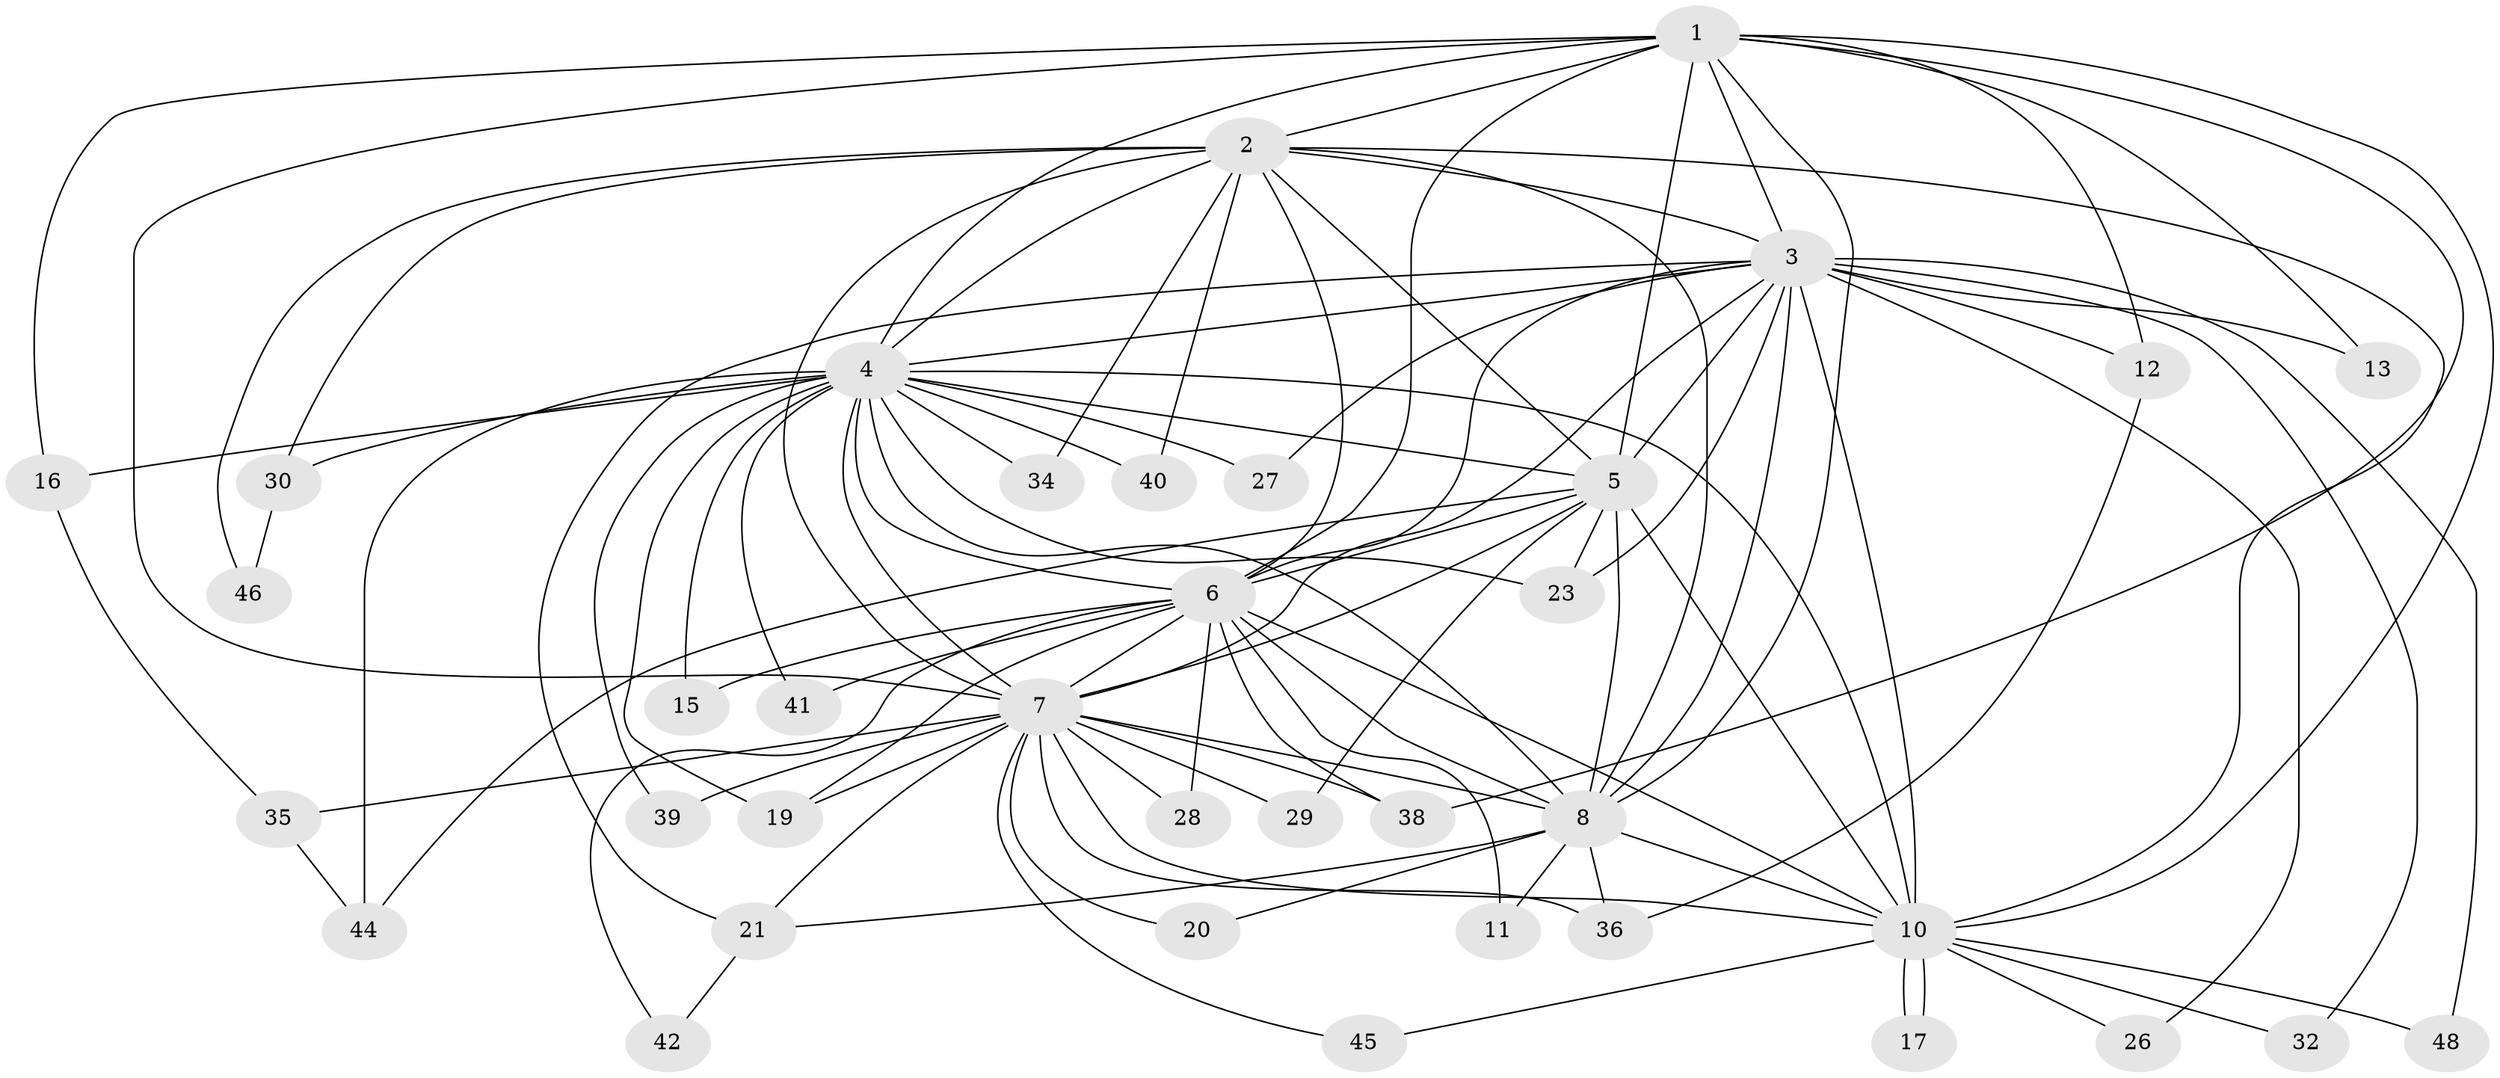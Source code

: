// Generated by graph-tools (version 1.1) at 2025/23/03/03/25 07:23:45]
// undirected, 37 vertices, 98 edges
graph export_dot {
graph [start="1"]
  node [color=gray90,style=filled];
  1 [super="+24"];
  2 [super="+31"];
  3 [super="+37"];
  4 [super="+22"];
  5 [super="+52"];
  6 [super="+9"];
  7 [super="+43"];
  8 [super="+51"];
  10 [super="+14"];
  11;
  12;
  13;
  15;
  16 [super="+18"];
  17;
  19 [super="+25"];
  20;
  21 [super="+50"];
  23 [super="+33"];
  26;
  27;
  28;
  29;
  30;
  32;
  34;
  35;
  36 [super="+49"];
  38;
  39;
  40;
  41;
  42;
  44 [super="+47"];
  45;
  46;
  48;
  1 -- 2;
  1 -- 3 [weight=2];
  1 -- 4;
  1 -- 5;
  1 -- 6 [weight=2];
  1 -- 7;
  1 -- 8;
  1 -- 10;
  1 -- 12;
  1 -- 13;
  1 -- 16;
  1 -- 38;
  2 -- 3;
  2 -- 4;
  2 -- 5;
  2 -- 6 [weight=2];
  2 -- 7 [weight=2];
  2 -- 8;
  2 -- 10;
  2 -- 30;
  2 -- 34;
  2 -- 46;
  2 -- 40;
  3 -- 4;
  3 -- 5;
  3 -- 6 [weight=3];
  3 -- 7;
  3 -- 8;
  3 -- 10;
  3 -- 12;
  3 -- 13;
  3 -- 21;
  3 -- 23;
  3 -- 26;
  3 -- 27;
  3 -- 32;
  3 -- 48;
  4 -- 5 [weight=2];
  4 -- 6 [weight=2];
  4 -- 7;
  4 -- 8 [weight=3];
  4 -- 10;
  4 -- 15;
  4 -- 16 [weight=2];
  4 -- 19;
  4 -- 23;
  4 -- 27;
  4 -- 30;
  4 -- 34;
  4 -- 39;
  4 -- 40;
  4 -- 41;
  4 -- 44;
  5 -- 6 [weight=2];
  5 -- 7;
  5 -- 8;
  5 -- 10;
  5 -- 29;
  5 -- 44;
  5 -- 23;
  6 -- 7 [weight=2];
  6 -- 8 [weight=2];
  6 -- 10 [weight=3];
  6 -- 15;
  6 -- 41;
  6 -- 42;
  6 -- 38;
  6 -- 11;
  6 -- 28;
  6 -- 19;
  7 -- 8;
  7 -- 10;
  7 -- 19;
  7 -- 20;
  7 -- 21;
  7 -- 28;
  7 -- 29;
  7 -- 35;
  7 -- 39;
  7 -- 45;
  7 -- 38;
  7 -- 36;
  8 -- 10;
  8 -- 11;
  8 -- 20;
  8 -- 36;
  8 -- 21;
  10 -- 17;
  10 -- 17;
  10 -- 26;
  10 -- 32;
  10 -- 45;
  10 -- 48;
  12 -- 36;
  16 -- 35;
  21 -- 42;
  30 -- 46;
  35 -- 44;
}
